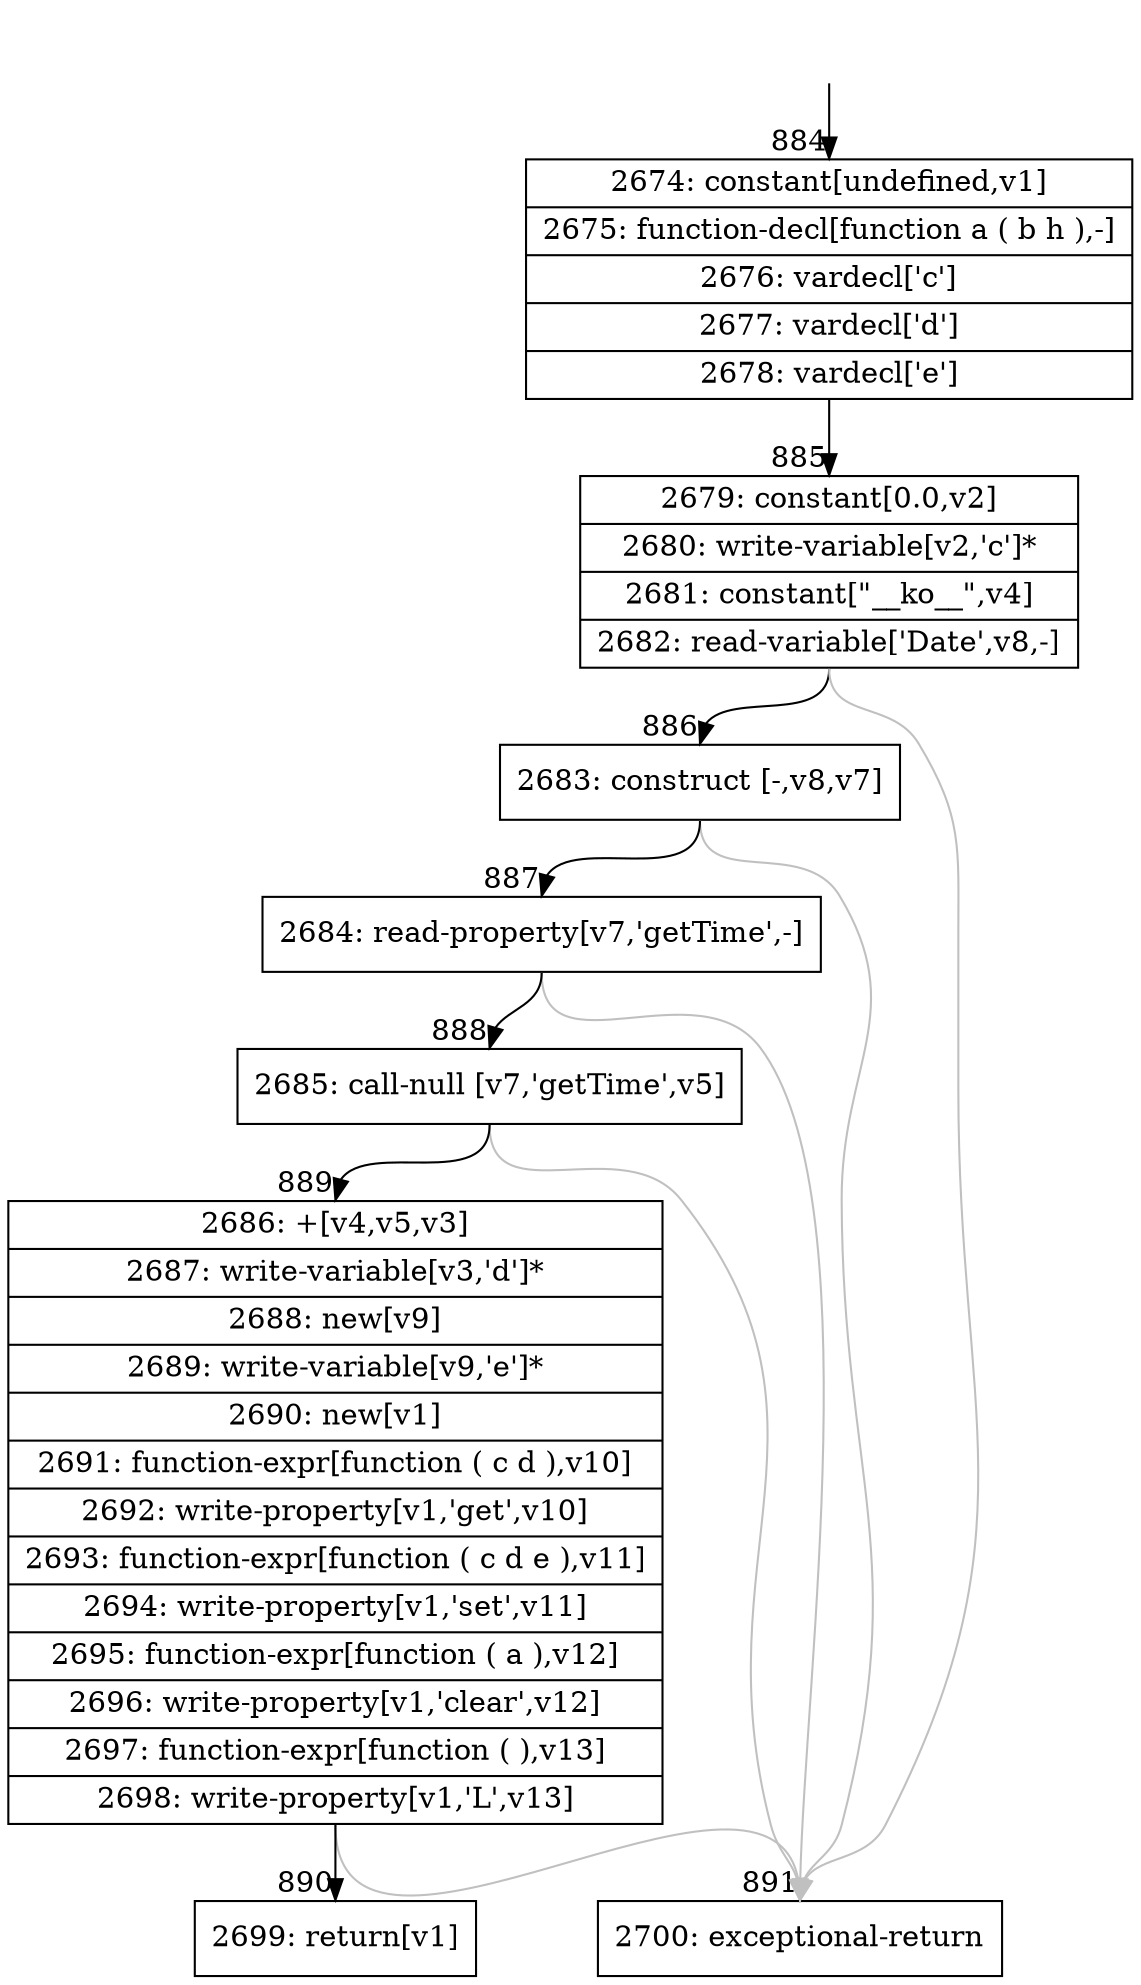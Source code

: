 digraph {
rankdir="TD"
BB_entry70[shape=none,label=""];
BB_entry70 -> BB884 [tailport=s, headport=n, headlabel="    884"]
BB884 [shape=record label="{2674: constant[undefined,v1]|2675: function-decl[function a ( b h ),-]|2676: vardecl['c']|2677: vardecl['d']|2678: vardecl['e']}" ] 
BB884 -> BB885 [tailport=s, headport=n, headlabel="      885"]
BB885 [shape=record label="{2679: constant[0.0,v2]|2680: write-variable[v2,'c']*|2681: constant[\"__ko__\",v4]|2682: read-variable['Date',v8,-]}" ] 
BB885 -> BB886 [tailport=s, headport=n, headlabel="      886"]
BB885 -> BB891 [tailport=s, headport=n, color=gray, headlabel="      891"]
BB886 [shape=record label="{2683: construct [-,v8,v7]}" ] 
BB886 -> BB887 [tailport=s, headport=n, headlabel="      887"]
BB886 -> BB891 [tailport=s, headport=n, color=gray]
BB887 [shape=record label="{2684: read-property[v7,'getTime',-]}" ] 
BB887 -> BB888 [tailport=s, headport=n, headlabel="      888"]
BB887 -> BB891 [tailport=s, headport=n, color=gray]
BB888 [shape=record label="{2685: call-null [v7,'getTime',v5]}" ] 
BB888 -> BB889 [tailport=s, headport=n, headlabel="      889"]
BB888 -> BB891 [tailport=s, headport=n, color=gray]
BB889 [shape=record label="{2686: +[v4,v5,v3]|2687: write-variable[v3,'d']*|2688: new[v9]|2689: write-variable[v9,'e']*|2690: new[v1]|2691: function-expr[function ( c d ),v10]|2692: write-property[v1,'get',v10]|2693: function-expr[function ( c d e ),v11]|2694: write-property[v1,'set',v11]|2695: function-expr[function ( a ),v12]|2696: write-property[v1,'clear',v12]|2697: function-expr[function ( ),v13]|2698: write-property[v1,'L',v13]}" ] 
BB889 -> BB890 [tailport=s, headport=n, headlabel="      890"]
BB889 -> BB891 [tailport=s, headport=n, color=gray]
BB890 [shape=record label="{2699: return[v1]}" ] 
BB891 [shape=record label="{2700: exceptional-return}" ] 
}
